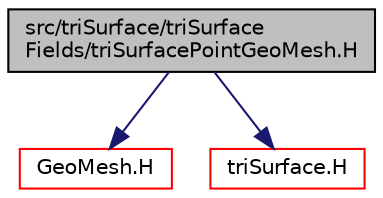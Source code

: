 digraph "src/triSurface/triSurfaceFields/triSurfacePointGeoMesh.H"
{
  bgcolor="transparent";
  edge [fontname="Helvetica",fontsize="10",labelfontname="Helvetica",labelfontsize="10"];
  node [fontname="Helvetica",fontsize="10",shape=record];
  Node1 [label="src/triSurface/triSurface\lFields/triSurfacePointGeoMesh.H",height=0.2,width=0.4,color="black", fillcolor="grey75", style="filled", fontcolor="black"];
  Node1 -> Node2 [color="midnightblue",fontsize="10",style="solid",fontname="Helvetica"];
  Node2 [label="GeoMesh.H",height=0.2,width=0.4,color="red",URL="$a08462.html"];
  Node1 -> Node3 [color="midnightblue",fontsize="10",style="solid",fontname="Helvetica"];
  Node3 [label="triSurface.H",height=0.2,width=0.4,color="red",URL="$a10497.html"];
}
